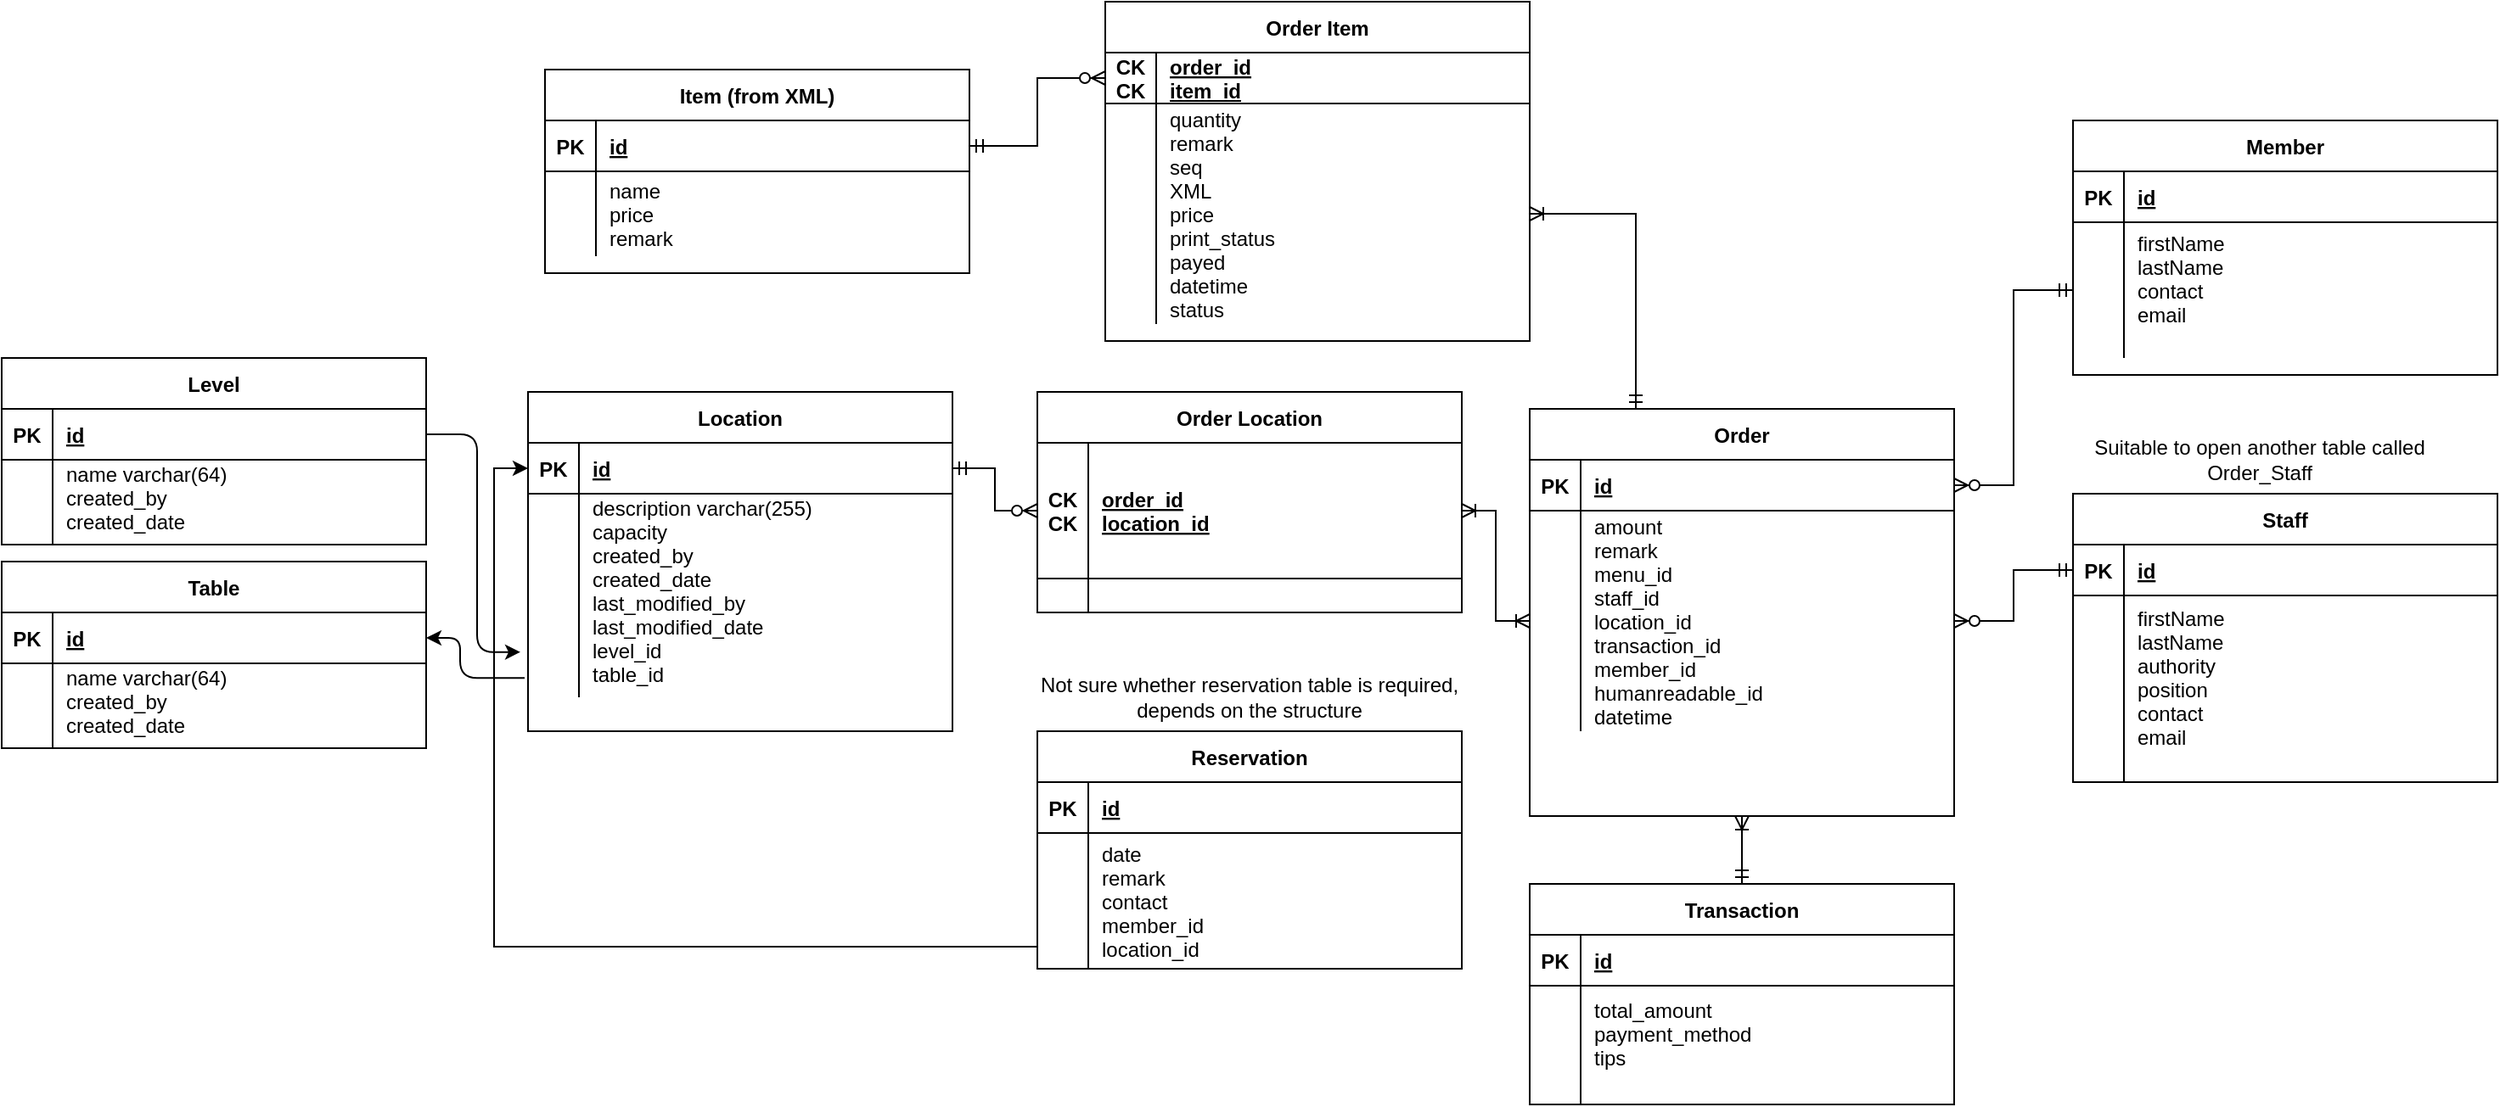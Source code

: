 <mxfile version="14.4.8" type="device"><diagram id="R2lEEEUBdFMjLlhIrx00" name="Page-1"><mxGraphModel dx="1888" dy="580" grid="1" gridSize="10" guides="1" tooltips="1" connect="1" arrows="1" fold="1" page="1" pageScale="1" pageWidth="850" pageHeight="1100" math="0" shadow="0" extFonts="Permanent Marker^https://fonts.googleapis.com/css?family=Permanent+Marker"><root><mxCell id="0"/><mxCell id="1" parent="0"/><mxCell id="RSEzDl8k53tWX5Zdih_l-1" value="Item (from XML)" style="shape=table;startSize=30;container=1;collapsible=1;childLayout=tableLayout;fixedRows=1;rowLines=0;fontStyle=1;align=center;resizeLast=1;" parent="1" vertex="1"><mxGeometry x="-180" y="450" width="250" height="120" as="geometry"><mxRectangle x="-180" y="450" width="60" height="30" as="alternateBounds"/></mxGeometry></mxCell><mxCell id="RSEzDl8k53tWX5Zdih_l-2" value="" style="shape=partialRectangle;collapsible=0;dropTarget=0;pointerEvents=0;fillColor=none;points=[[0,0.5],[1,0.5]];portConstraint=eastwest;top=0;left=0;right=0;bottom=1;" parent="RSEzDl8k53tWX5Zdih_l-1" vertex="1"><mxGeometry y="30" width="250" height="30" as="geometry"/></mxCell><mxCell id="RSEzDl8k53tWX5Zdih_l-3" value="PK" style="shape=partialRectangle;overflow=hidden;connectable=0;fillColor=none;top=0;left=0;bottom=0;right=0;fontStyle=1;" parent="RSEzDl8k53tWX5Zdih_l-2" vertex="1"><mxGeometry width="30" height="30" as="geometry"/></mxCell><mxCell id="RSEzDl8k53tWX5Zdih_l-4" value="id" style="shape=partialRectangle;overflow=hidden;connectable=0;fillColor=none;top=0;left=0;bottom=0;right=0;align=left;spacingLeft=6;fontStyle=5;" parent="RSEzDl8k53tWX5Zdih_l-2" vertex="1"><mxGeometry x="30" width="220" height="30" as="geometry"/></mxCell><mxCell id="RSEzDl8k53tWX5Zdih_l-5" value="" style="shape=partialRectangle;collapsible=0;dropTarget=0;pointerEvents=0;fillColor=none;points=[[0,0.5],[1,0.5]];portConstraint=eastwest;top=0;left=0;right=0;bottom=0;" parent="RSEzDl8k53tWX5Zdih_l-1" vertex="1"><mxGeometry y="60" width="250" height="50" as="geometry"/></mxCell><mxCell id="RSEzDl8k53tWX5Zdih_l-6" value="" style="shape=partialRectangle;overflow=hidden;connectable=0;fillColor=none;top=0;left=0;bottom=0;right=0;" parent="RSEzDl8k53tWX5Zdih_l-5" vertex="1"><mxGeometry width="30" height="50" as="geometry"/></mxCell><mxCell id="RSEzDl8k53tWX5Zdih_l-7" value="name&#10;price&#10;remark" style="shape=partialRectangle;overflow=hidden;connectable=0;fillColor=none;top=0;left=0;bottom=0;right=0;align=left;spacingLeft=6;" parent="RSEzDl8k53tWX5Zdih_l-5" vertex="1"><mxGeometry x="30" width="220" height="50" as="geometry"/></mxCell><mxCell id="HlltLAjZOtRWNNVsSoLk-1" style="edgeStyle=orthogonalEdgeStyle;rounded=0;orthogonalLoop=1;jettySize=auto;html=1;entryX=0;entryY=0.5;entryDx=0;entryDy=0;exitX=-0.001;exitY=0.838;exitDx=0;exitDy=0;exitPerimeter=0;" parent="1" source="RSEzDl8k53tWX5Zdih_l-12" target="RSEzDl8k53tWX5Zdih_l-23" edge="1"><mxGeometry relative="1" as="geometry"/></mxCell><mxCell id="RSEzDl8k53tWX5Zdih_l-8" value="Reservation" style="shape=table;startSize=30;container=1;collapsible=1;childLayout=tableLayout;fixedRows=1;rowLines=0;fontStyle=1;align=center;resizeLast=1;" parent="1" vertex="1"><mxGeometry x="110" y="840" width="250" height="140" as="geometry"/></mxCell><mxCell id="RSEzDl8k53tWX5Zdih_l-9" value="" style="shape=partialRectangle;collapsible=0;dropTarget=0;pointerEvents=0;fillColor=none;points=[[0,0.5],[1,0.5]];portConstraint=eastwest;top=0;left=0;right=0;bottom=1;" parent="RSEzDl8k53tWX5Zdih_l-8" vertex="1"><mxGeometry y="30" width="250" height="30" as="geometry"/></mxCell><mxCell id="RSEzDl8k53tWX5Zdih_l-10" value="PK" style="shape=partialRectangle;overflow=hidden;connectable=0;fillColor=none;top=0;left=0;bottom=0;right=0;fontStyle=1;" parent="RSEzDl8k53tWX5Zdih_l-9" vertex="1"><mxGeometry width="30" height="30" as="geometry"/></mxCell><mxCell id="RSEzDl8k53tWX5Zdih_l-11" value="id" style="shape=partialRectangle;overflow=hidden;connectable=0;fillColor=none;top=0;left=0;bottom=0;right=0;align=left;spacingLeft=6;fontStyle=5;" parent="RSEzDl8k53tWX5Zdih_l-9" vertex="1"><mxGeometry x="30" width="220" height="30" as="geometry"/></mxCell><mxCell id="RSEzDl8k53tWX5Zdih_l-12" value="" style="shape=partialRectangle;collapsible=0;dropTarget=0;pointerEvents=0;fillColor=none;points=[[0,0.5],[1,0.5]];portConstraint=eastwest;top=0;left=0;right=0;bottom=0;" parent="RSEzDl8k53tWX5Zdih_l-8" vertex="1"><mxGeometry y="60" width="250" height="80" as="geometry"/></mxCell><mxCell id="RSEzDl8k53tWX5Zdih_l-13" value="" style="shape=partialRectangle;overflow=hidden;connectable=0;fillColor=none;top=0;left=0;bottom=0;right=0;" parent="RSEzDl8k53tWX5Zdih_l-12" vertex="1"><mxGeometry width="30" height="80" as="geometry"/></mxCell><mxCell id="RSEzDl8k53tWX5Zdih_l-14" value="date&#10;remark&#10;contact&#10;member_id&#10;location_id" style="shape=partialRectangle;overflow=hidden;connectable=0;fillColor=none;top=0;left=0;bottom=0;right=0;align=left;spacingLeft=6;" parent="RSEzDl8k53tWX5Zdih_l-12" vertex="1"><mxGeometry x="30" width="220" height="80" as="geometry"/></mxCell><mxCell id="RSEzDl8k53tWX5Zdih_l-52" style="edgeStyle=orthogonalEdgeStyle;rounded=0;orthogonalLoop=1;jettySize=auto;html=1;exitX=0.5;exitY=1;exitDx=0;exitDy=0;startArrow=ERoneToMany;startFill=0;endArrow=ERmandOne;endFill=0;" parent="1" source="RSEzDl8k53tWX5Zdih_l-15" target="RSEzDl8k53tWX5Zdih_l-45" edge="1"><mxGeometry relative="1" as="geometry"/></mxCell><mxCell id="iZJXGegnG6QVUuhPTeWj-21" style="edgeStyle=orthogonalEdgeStyle;rounded=0;orthogonalLoop=1;jettySize=auto;html=1;exitX=0.25;exitY=0;exitDx=0;exitDy=0;startArrow=ERmandOne;startFill=0;endArrow=ERoneToMany;endFill=0;" parent="1" source="RSEzDl8k53tWX5Zdih_l-15" target="iZJXGegnG6QVUuhPTeWj-16" edge="1"><mxGeometry relative="1" as="geometry"/></mxCell><mxCell id="RSEzDl8k53tWX5Zdih_l-15" value="Order" style="shape=table;startSize=30;container=1;collapsible=1;childLayout=tableLayout;fixedRows=1;rowLines=0;fontStyle=1;align=center;resizeLast=1;" parent="1" vertex="1"><mxGeometry x="400" y="650" width="250" height="240" as="geometry"/></mxCell><mxCell id="RSEzDl8k53tWX5Zdih_l-16" value="" style="shape=partialRectangle;collapsible=0;dropTarget=0;pointerEvents=0;fillColor=none;points=[[0,0.5],[1,0.5]];portConstraint=eastwest;top=0;left=0;right=0;bottom=1;" parent="RSEzDl8k53tWX5Zdih_l-15" vertex="1"><mxGeometry y="30" width="250" height="30" as="geometry"/></mxCell><mxCell id="RSEzDl8k53tWX5Zdih_l-17" value="PK" style="shape=partialRectangle;overflow=hidden;connectable=0;fillColor=none;top=0;left=0;bottom=0;right=0;fontStyle=1;" parent="RSEzDl8k53tWX5Zdih_l-16" vertex="1"><mxGeometry width="30" height="30" as="geometry"/></mxCell><mxCell id="RSEzDl8k53tWX5Zdih_l-18" value="id" style="shape=partialRectangle;overflow=hidden;connectable=0;fillColor=none;top=0;left=0;bottom=0;right=0;align=left;spacingLeft=6;fontStyle=5;" parent="RSEzDl8k53tWX5Zdih_l-16" vertex="1"><mxGeometry x="30" width="220" height="30" as="geometry"/></mxCell><mxCell id="RSEzDl8k53tWX5Zdih_l-19" value="" style="shape=partialRectangle;collapsible=0;dropTarget=0;pointerEvents=0;fillColor=none;points=[[0,0.5],[1,0.5]];portConstraint=eastwest;top=0;left=0;right=0;bottom=0;" parent="RSEzDl8k53tWX5Zdih_l-15" vertex="1"><mxGeometry y="60" width="250" height="130" as="geometry"/></mxCell><mxCell id="RSEzDl8k53tWX5Zdih_l-20" value="" style="shape=partialRectangle;overflow=hidden;connectable=0;fillColor=none;top=0;left=0;bottom=0;right=0;" parent="RSEzDl8k53tWX5Zdih_l-19" vertex="1"><mxGeometry width="30" height="130" as="geometry"/></mxCell><mxCell id="RSEzDl8k53tWX5Zdih_l-21" value="amount&#10;remark&#10;menu_id&#10;staff_id&#10;location_id&#10;transaction_id&#10;member_id&#10;humanreadable_id&#10;datetime" style="shape=partialRectangle;overflow=hidden;connectable=0;fillColor=none;top=0;left=0;bottom=0;right=0;align=left;spacingLeft=6;" parent="RSEzDl8k53tWX5Zdih_l-19" vertex="1"><mxGeometry x="30" width="220" height="130" as="geometry"/></mxCell><mxCell id="RSEzDl8k53tWX5Zdih_l-22" value="Location" style="shape=table;startSize=30;container=1;collapsible=1;childLayout=tableLayout;fixedRows=1;rowLines=0;fontStyle=1;align=center;resizeLast=1;" parent="1" vertex="1"><mxGeometry x="-190" y="640" width="250" height="200" as="geometry"/></mxCell><mxCell id="RSEzDl8k53tWX5Zdih_l-23" value="" style="shape=partialRectangle;collapsible=0;dropTarget=0;pointerEvents=0;fillColor=none;points=[[0,0.5],[1,0.5]];portConstraint=eastwest;top=0;left=0;right=0;bottom=1;" parent="RSEzDl8k53tWX5Zdih_l-22" vertex="1"><mxGeometry y="30" width="250" height="30" as="geometry"/></mxCell><mxCell id="RSEzDl8k53tWX5Zdih_l-24" value="PK" style="shape=partialRectangle;overflow=hidden;connectable=0;fillColor=none;top=0;left=0;bottom=0;right=0;fontStyle=1;" parent="RSEzDl8k53tWX5Zdih_l-23" vertex="1"><mxGeometry width="30" height="30" as="geometry"/></mxCell><mxCell id="RSEzDl8k53tWX5Zdih_l-25" value="id" style="shape=partialRectangle;overflow=hidden;connectable=0;fillColor=none;top=0;left=0;bottom=0;right=0;align=left;spacingLeft=6;fontStyle=5;" parent="RSEzDl8k53tWX5Zdih_l-23" vertex="1"><mxGeometry x="30" width="220" height="30" as="geometry"/></mxCell><mxCell id="RSEzDl8k53tWX5Zdih_l-26" value="" style="shape=partialRectangle;collapsible=0;dropTarget=0;pointerEvents=0;fillColor=none;points=[[0,0.5],[1,0.5]];portConstraint=eastwest;top=0;left=0;right=0;bottom=0;" parent="RSEzDl8k53tWX5Zdih_l-22" vertex="1"><mxGeometry y="60" width="250" height="120" as="geometry"/></mxCell><mxCell id="RSEzDl8k53tWX5Zdih_l-27" value="" style="shape=partialRectangle;overflow=hidden;connectable=0;fillColor=none;top=0;left=0;bottom=0;right=0;" parent="RSEzDl8k53tWX5Zdih_l-26" vertex="1"><mxGeometry width="30" height="120" as="geometry"/></mxCell><mxCell id="RSEzDl8k53tWX5Zdih_l-28" value="description varchar(255) &#10;capacity&#10;created_by&#10;created_date&#10;last_modified_by&#10;last_modified_date&#10;level_id&#10;table_id&#10;&#10;" style="shape=partialRectangle;overflow=hidden;connectable=0;fillColor=none;top=0;left=0;bottom=0;right=0;align=left;spacingLeft=6;" parent="RSEzDl8k53tWX5Zdih_l-26" vertex="1"><mxGeometry x="30" width="220" height="120" as="geometry"/></mxCell><mxCell id="RSEzDl8k53tWX5Zdih_l-29" value="Member" style="shape=table;startSize=30;container=1;collapsible=1;childLayout=tableLayout;fixedRows=1;rowLines=0;fontStyle=1;align=center;resizeLast=1;" parent="1" vertex="1"><mxGeometry x="720" y="480" width="250" height="150" as="geometry"><mxRectangle x="110" y="480" width="60" height="30" as="alternateBounds"/></mxGeometry></mxCell><mxCell id="RSEzDl8k53tWX5Zdih_l-30" value="" style="shape=partialRectangle;collapsible=0;dropTarget=0;pointerEvents=0;fillColor=none;points=[[0,0.5],[1,0.5]];portConstraint=eastwest;top=0;left=0;right=0;bottom=1;" parent="RSEzDl8k53tWX5Zdih_l-29" vertex="1"><mxGeometry y="30" width="250" height="30" as="geometry"/></mxCell><mxCell id="RSEzDl8k53tWX5Zdih_l-31" value="PK" style="shape=partialRectangle;overflow=hidden;connectable=0;fillColor=none;top=0;left=0;bottom=0;right=0;fontStyle=1;" parent="RSEzDl8k53tWX5Zdih_l-30" vertex="1"><mxGeometry width="30" height="30" as="geometry"/></mxCell><mxCell id="RSEzDl8k53tWX5Zdih_l-32" value="id" style="shape=partialRectangle;overflow=hidden;connectable=0;fillColor=none;top=0;left=0;bottom=0;right=0;align=left;spacingLeft=6;fontStyle=5;" parent="RSEzDl8k53tWX5Zdih_l-30" vertex="1"><mxGeometry x="30" width="220" height="30" as="geometry"/></mxCell><mxCell id="RSEzDl8k53tWX5Zdih_l-33" value="" style="shape=partialRectangle;collapsible=0;dropTarget=0;pointerEvents=0;fillColor=none;points=[[0,0.5],[1,0.5]];portConstraint=eastwest;top=0;left=0;right=0;bottom=0;" parent="RSEzDl8k53tWX5Zdih_l-29" vertex="1"><mxGeometry y="60" width="250" height="80" as="geometry"/></mxCell><mxCell id="RSEzDl8k53tWX5Zdih_l-34" value="" style="shape=partialRectangle;overflow=hidden;connectable=0;fillColor=none;top=0;left=0;bottom=0;right=0;" parent="RSEzDl8k53tWX5Zdih_l-33" vertex="1"><mxGeometry width="30" height="80" as="geometry"/></mxCell><mxCell id="RSEzDl8k53tWX5Zdih_l-35" value="firstName&#10;lastName&#10;contact&#10;email&#10;" style="shape=partialRectangle;overflow=hidden;connectable=0;fillColor=none;top=0;left=0;bottom=0;right=0;align=left;spacingLeft=6;" parent="RSEzDl8k53tWX5Zdih_l-33" vertex="1"><mxGeometry x="30" width="220" height="80" as="geometry"/></mxCell><mxCell id="RSEzDl8k53tWX5Zdih_l-36" value="Staff" style="shape=table;startSize=30;container=1;collapsible=1;childLayout=tableLayout;fixedRows=1;rowLines=0;fontStyle=1;align=center;resizeLast=1;" parent="1" vertex="1"><mxGeometry x="720" y="700" width="250" height="170" as="geometry"><mxRectangle x="110" y="480" width="60" height="30" as="alternateBounds"/></mxGeometry></mxCell><mxCell id="RSEzDl8k53tWX5Zdih_l-37" value="" style="shape=partialRectangle;collapsible=0;dropTarget=0;pointerEvents=0;fillColor=none;points=[[0,0.5],[1,0.5]];portConstraint=eastwest;top=0;left=0;right=0;bottom=1;" parent="RSEzDl8k53tWX5Zdih_l-36" vertex="1"><mxGeometry y="30" width="250" height="30" as="geometry"/></mxCell><mxCell id="RSEzDl8k53tWX5Zdih_l-38" value="PK" style="shape=partialRectangle;overflow=hidden;connectable=0;fillColor=none;top=0;left=0;bottom=0;right=0;fontStyle=1;" parent="RSEzDl8k53tWX5Zdih_l-37" vertex="1"><mxGeometry width="30" height="30" as="geometry"/></mxCell><mxCell id="RSEzDl8k53tWX5Zdih_l-39" value="id" style="shape=partialRectangle;overflow=hidden;connectable=0;fillColor=none;top=0;left=0;bottom=0;right=0;align=left;spacingLeft=6;fontStyle=5;" parent="RSEzDl8k53tWX5Zdih_l-37" vertex="1"><mxGeometry x="30" width="220" height="30" as="geometry"/></mxCell><mxCell id="RSEzDl8k53tWX5Zdih_l-40" value="" style="shape=partialRectangle;collapsible=0;dropTarget=0;pointerEvents=0;fillColor=none;points=[[0,0.5],[1,0.5]];portConstraint=eastwest;top=0;left=0;right=0;bottom=0;" parent="RSEzDl8k53tWX5Zdih_l-36" vertex="1"><mxGeometry y="60" width="250" height="110" as="geometry"/></mxCell><mxCell id="RSEzDl8k53tWX5Zdih_l-41" value="" style="shape=partialRectangle;overflow=hidden;connectable=0;fillColor=none;top=0;left=0;bottom=0;right=0;" parent="RSEzDl8k53tWX5Zdih_l-40" vertex="1"><mxGeometry width="30" height="110" as="geometry"/></mxCell><mxCell id="RSEzDl8k53tWX5Zdih_l-42" value="firstName&#10;lastName&#10;authority&#10;position&#10;contact&#10;email&#10;" style="shape=partialRectangle;overflow=hidden;connectable=0;fillColor=none;top=0;left=0;bottom=0;right=0;align=left;spacingLeft=6;" parent="RSEzDl8k53tWX5Zdih_l-40" vertex="1"><mxGeometry x="30" width="220" height="110" as="geometry"/></mxCell><mxCell id="RSEzDl8k53tWX5Zdih_l-45" value="Transaction" style="shape=table;startSize=30;container=1;collapsible=1;childLayout=tableLayout;fixedRows=1;rowLines=0;fontStyle=1;align=center;resizeLast=1;" parent="1" vertex="1"><mxGeometry x="400" y="930" width="250" height="130" as="geometry"/></mxCell><mxCell id="RSEzDl8k53tWX5Zdih_l-46" value="" style="shape=partialRectangle;collapsible=0;dropTarget=0;pointerEvents=0;fillColor=none;points=[[0,0.5],[1,0.5]];portConstraint=eastwest;top=0;left=0;right=0;bottom=1;" parent="RSEzDl8k53tWX5Zdih_l-45" vertex="1"><mxGeometry y="30" width="250" height="30" as="geometry"/></mxCell><mxCell id="RSEzDl8k53tWX5Zdih_l-47" value="PK" style="shape=partialRectangle;overflow=hidden;connectable=0;fillColor=none;top=0;left=0;bottom=0;right=0;fontStyle=1;" parent="RSEzDl8k53tWX5Zdih_l-46" vertex="1"><mxGeometry width="30" height="30" as="geometry"/></mxCell><mxCell id="RSEzDl8k53tWX5Zdih_l-48" value="id" style="shape=partialRectangle;overflow=hidden;connectable=0;fillColor=none;top=0;left=0;bottom=0;right=0;align=left;spacingLeft=6;fontStyle=5;" parent="RSEzDl8k53tWX5Zdih_l-46" vertex="1"><mxGeometry x="30" width="220" height="30" as="geometry"/></mxCell><mxCell id="RSEzDl8k53tWX5Zdih_l-49" value="" style="shape=partialRectangle;collapsible=0;dropTarget=0;pointerEvents=0;fillColor=none;points=[[0,0.5],[1,0.5]];portConstraint=eastwest;top=0;left=0;right=0;bottom=0;" parent="RSEzDl8k53tWX5Zdih_l-45" vertex="1"><mxGeometry y="60" width="250" height="70" as="geometry"/></mxCell><mxCell id="RSEzDl8k53tWX5Zdih_l-50" value="" style="shape=partialRectangle;overflow=hidden;connectable=0;fillColor=none;top=0;left=0;bottom=0;right=0;" parent="RSEzDl8k53tWX5Zdih_l-49" vertex="1"><mxGeometry width="30" height="70" as="geometry"/></mxCell><mxCell id="RSEzDl8k53tWX5Zdih_l-51" value="total_amount&#10;payment_method&#10;tips&#10;" style="shape=partialRectangle;overflow=hidden;connectable=0;fillColor=none;top=0;left=0;bottom=0;right=0;align=left;spacingLeft=6;" parent="RSEzDl8k53tWX5Zdih_l-49" vertex="1"><mxGeometry x="30" width="220" height="70" as="geometry"/></mxCell><mxCell id="iZJXGegnG6QVUuhPTeWj-4" value="Order Location" style="shape=table;startSize=30;container=1;collapsible=1;childLayout=tableLayout;fixedRows=1;rowLines=0;fontStyle=1;align=center;resizeLast=1;" parent="1" vertex="1"><mxGeometry x="110" y="640" width="250" height="130" as="geometry"/></mxCell><mxCell id="iZJXGegnG6QVUuhPTeWj-5" value="" style="shape=partialRectangle;collapsible=0;dropTarget=0;pointerEvents=0;fillColor=none;points=[[0,0.5],[1,0.5]];portConstraint=eastwest;top=0;left=0;right=0;bottom=1;" parent="iZJXGegnG6QVUuhPTeWj-4" vertex="1"><mxGeometry y="30" width="250" height="80" as="geometry"/></mxCell><mxCell id="iZJXGegnG6QVUuhPTeWj-6" value="CK&#10;CK" style="shape=partialRectangle;overflow=hidden;connectable=0;fillColor=none;top=0;left=0;bottom=0;right=0;fontStyle=1;" parent="iZJXGegnG6QVUuhPTeWj-5" vertex="1"><mxGeometry width="30" height="80" as="geometry"/></mxCell><mxCell id="iZJXGegnG6QVUuhPTeWj-7" value="order_id&#10;location_id" style="shape=partialRectangle;overflow=hidden;connectable=0;fillColor=none;top=0;left=0;bottom=0;right=0;align=left;spacingLeft=6;fontStyle=5;" parent="iZJXGegnG6QVUuhPTeWj-5" vertex="1"><mxGeometry x="30" width="220" height="80" as="geometry"/></mxCell><mxCell id="iZJXGegnG6QVUuhPTeWj-8" value="" style="shape=partialRectangle;collapsible=0;dropTarget=0;pointerEvents=0;fillColor=none;points=[[0,0.5],[1,0.5]];portConstraint=eastwest;top=0;left=0;right=0;bottom=0;" parent="iZJXGegnG6QVUuhPTeWj-4" vertex="1"><mxGeometry y="110" width="250" height="20" as="geometry"/></mxCell><mxCell id="iZJXGegnG6QVUuhPTeWj-9" value="" style="shape=partialRectangle;overflow=hidden;connectable=0;fillColor=none;top=0;left=0;bottom=0;right=0;" parent="iZJXGegnG6QVUuhPTeWj-8" vertex="1"><mxGeometry width="30" height="20" as="geometry"/></mxCell><mxCell id="iZJXGegnG6QVUuhPTeWj-10" value="" style="shape=partialRectangle;overflow=hidden;connectable=0;fillColor=none;top=0;left=0;bottom=0;right=0;align=left;spacingLeft=6;" parent="iZJXGegnG6QVUuhPTeWj-8" vertex="1"><mxGeometry x="30" width="220" height="20" as="geometry"/></mxCell><mxCell id="iZJXGegnG6QVUuhPTeWj-12" value="Order Item" style="shape=table;startSize=30;container=1;collapsible=1;childLayout=tableLayout;fixedRows=1;rowLines=0;fontStyle=1;align=center;resizeLast=1;" parent="1" vertex="1"><mxGeometry x="150" y="410" width="250" height="200" as="geometry"><mxRectangle x="110" y="480" width="60" height="30" as="alternateBounds"/></mxGeometry></mxCell><mxCell id="iZJXGegnG6QVUuhPTeWj-13" value="" style="shape=partialRectangle;collapsible=0;dropTarget=0;pointerEvents=0;fillColor=none;points=[[0,0.5],[1,0.5]];portConstraint=eastwest;top=0;left=0;right=0;bottom=1;" parent="iZJXGegnG6QVUuhPTeWj-12" vertex="1"><mxGeometry y="30" width="250" height="30" as="geometry"/></mxCell><mxCell id="iZJXGegnG6QVUuhPTeWj-14" value="CK&#10;CK" style="shape=partialRectangle;overflow=hidden;connectable=0;fillColor=none;top=0;left=0;bottom=0;right=0;fontStyle=1;" parent="iZJXGegnG6QVUuhPTeWj-13" vertex="1"><mxGeometry width="30" height="30" as="geometry"/></mxCell><mxCell id="iZJXGegnG6QVUuhPTeWj-15" value="order_id&#10;item_id" style="shape=partialRectangle;overflow=hidden;connectable=0;fillColor=none;top=0;left=0;bottom=0;right=0;align=left;spacingLeft=6;fontStyle=5;" parent="iZJXGegnG6QVUuhPTeWj-13" vertex="1"><mxGeometry x="30" width="220" height="30" as="geometry"/></mxCell><mxCell id="iZJXGegnG6QVUuhPTeWj-16" value="" style="shape=partialRectangle;collapsible=0;dropTarget=0;pointerEvents=0;fillColor=none;points=[[0,0.5],[1,0.5]];portConstraint=eastwest;top=0;left=0;right=0;bottom=0;" parent="iZJXGegnG6QVUuhPTeWj-12" vertex="1"><mxGeometry y="60" width="250" height="130" as="geometry"/></mxCell><mxCell id="iZJXGegnG6QVUuhPTeWj-17" value="" style="shape=partialRectangle;overflow=hidden;connectable=0;fillColor=none;top=0;left=0;bottom=0;right=0;" parent="iZJXGegnG6QVUuhPTeWj-16" vertex="1"><mxGeometry width="30" height="130" as="geometry"/></mxCell><mxCell id="iZJXGegnG6QVUuhPTeWj-18" value="quantity&#10;remark&#10;seq&#10;XML&#10;price&#10;print_status&#10;payed&#10;datetime&#10;status" style="shape=partialRectangle;overflow=hidden;connectable=0;fillColor=none;top=0;left=0;bottom=0;right=0;align=left;spacingLeft=6;" parent="iZJXGegnG6QVUuhPTeWj-16" vertex="1"><mxGeometry x="30" width="220" height="130" as="geometry"/></mxCell><mxCell id="iZJXGegnG6QVUuhPTeWj-19" style="edgeStyle=orthogonalEdgeStyle;rounded=0;orthogonalLoop=1;jettySize=auto;html=1;exitX=0;exitY=0.5;exitDx=0;exitDy=0;entryX=1;entryY=0.5;entryDx=0;entryDy=0;startArrow=ERmandOne;startFill=0;endArrow=ERzeroToMany;endFill=1;" parent="1" source="RSEzDl8k53tWX5Zdih_l-33" target="RSEzDl8k53tWX5Zdih_l-16" edge="1"><mxGeometry relative="1" as="geometry"/></mxCell><mxCell id="iZJXGegnG6QVUuhPTeWj-20" style="edgeStyle=orthogonalEdgeStyle;rounded=0;orthogonalLoop=1;jettySize=auto;html=1;exitX=0;exitY=0.5;exitDx=0;exitDy=0;entryX=1;entryY=0.5;entryDx=0;entryDy=0;startArrow=ERmandOne;startFill=0;endArrow=ERzeroToMany;endFill=1;" parent="1" source="RSEzDl8k53tWX5Zdih_l-37" target="RSEzDl8k53tWX5Zdih_l-19" edge="1"><mxGeometry relative="1" as="geometry"/></mxCell><mxCell id="iZJXGegnG6QVUuhPTeWj-22" style="edgeStyle=orthogonalEdgeStyle;rounded=0;orthogonalLoop=1;jettySize=auto;html=1;exitX=0;exitY=0.5;exitDx=0;exitDy=0;entryX=1;entryY=0.5;entryDx=0;entryDy=0;startArrow=ERoneToMany;startFill=0;endArrow=ERoneToMany;endFill=0;" parent="1" source="RSEzDl8k53tWX5Zdih_l-19" target="iZJXGegnG6QVUuhPTeWj-5" edge="1"><mxGeometry relative="1" as="geometry"/></mxCell><mxCell id="iZJXGegnG6QVUuhPTeWj-23" style="edgeStyle=orthogonalEdgeStyle;rounded=0;orthogonalLoop=1;jettySize=auto;html=1;exitX=0;exitY=0.5;exitDx=0;exitDy=0;entryX=1;entryY=0.5;entryDx=0;entryDy=0;startArrow=ERzeroToMany;startFill=1;endArrow=ERmandOne;endFill=0;" parent="1" source="iZJXGegnG6QVUuhPTeWj-5" target="RSEzDl8k53tWX5Zdih_l-23" edge="1"><mxGeometry relative="1" as="geometry"/></mxCell><mxCell id="iZJXGegnG6QVUuhPTeWj-24" style="edgeStyle=orthogonalEdgeStyle;rounded=0;orthogonalLoop=1;jettySize=auto;html=1;exitX=0;exitY=0.5;exitDx=0;exitDy=0;entryX=1;entryY=0.5;entryDx=0;entryDy=0;startArrow=ERzeroToMany;startFill=1;endArrow=ERmandOne;endFill=0;" parent="1" source="iZJXGegnG6QVUuhPTeWj-13" target="RSEzDl8k53tWX5Zdih_l-2" edge="1"><mxGeometry relative="1" as="geometry"/></mxCell><mxCell id="hkaYAvBKCkGp0BGR0yfl-1" value="Suitable to open another table called Order_Staff" style="text;html=1;strokeColor=none;fillColor=none;align=center;verticalAlign=middle;whiteSpace=wrap;rounded=0;" parent="1" vertex="1"><mxGeometry x="720" y="670" width="220" height="20" as="geometry"/></mxCell><mxCell id="hkaYAvBKCkGp0BGR0yfl-2" value="Not sure whether reservation table is required, depends on the structure" style="text;html=1;strokeColor=none;fillColor=none;align=center;verticalAlign=middle;whiteSpace=wrap;rounded=0;" parent="1" vertex="1"><mxGeometry x="110" y="810" width="250" height="20" as="geometry"/></mxCell><mxCell id="SKprTPV6kUlj_s7P4Jgs-1" value="Level" style="shape=table;startSize=30;container=1;collapsible=1;childLayout=tableLayout;fixedRows=1;rowLines=0;fontStyle=1;align=center;resizeLast=1;" vertex="1" parent="1"><mxGeometry x="-500" y="620" width="250" height="110" as="geometry"/></mxCell><mxCell id="SKprTPV6kUlj_s7P4Jgs-2" value="" style="shape=partialRectangle;collapsible=0;dropTarget=0;pointerEvents=0;fillColor=none;points=[[0,0.5],[1,0.5]];portConstraint=eastwest;top=0;left=0;right=0;bottom=1;" vertex="1" parent="SKprTPV6kUlj_s7P4Jgs-1"><mxGeometry y="30" width="250" height="30" as="geometry"/></mxCell><mxCell id="SKprTPV6kUlj_s7P4Jgs-3" value="PK" style="shape=partialRectangle;overflow=hidden;connectable=0;fillColor=none;top=0;left=0;bottom=0;right=0;fontStyle=1;" vertex="1" parent="SKprTPV6kUlj_s7P4Jgs-2"><mxGeometry width="30" height="30" as="geometry"/></mxCell><mxCell id="SKprTPV6kUlj_s7P4Jgs-4" value="id" style="shape=partialRectangle;overflow=hidden;connectable=0;fillColor=none;top=0;left=0;bottom=0;right=0;align=left;spacingLeft=6;fontStyle=5;" vertex="1" parent="SKprTPV6kUlj_s7P4Jgs-2"><mxGeometry x="30" width="220" height="30" as="geometry"/></mxCell><mxCell id="SKprTPV6kUlj_s7P4Jgs-5" value="" style="shape=partialRectangle;collapsible=0;dropTarget=0;pointerEvents=0;fillColor=none;points=[[0,0.5],[1,0.5]];portConstraint=eastwest;top=0;left=0;right=0;bottom=0;" vertex="1" parent="SKprTPV6kUlj_s7P4Jgs-1"><mxGeometry y="60" width="250" height="50" as="geometry"/></mxCell><mxCell id="SKprTPV6kUlj_s7P4Jgs-6" value="" style="shape=partialRectangle;overflow=hidden;connectable=0;fillColor=none;top=0;left=0;bottom=0;right=0;" vertex="1" parent="SKprTPV6kUlj_s7P4Jgs-5"><mxGeometry width="30" height="50" as="geometry"/></mxCell><mxCell id="SKprTPV6kUlj_s7P4Jgs-7" value="name varchar(64) &#10;created_by&#10;created_date&#10;&#10;" style="shape=partialRectangle;overflow=hidden;connectable=0;fillColor=none;top=0;left=0;bottom=0;right=0;align=left;spacingLeft=6;" vertex="1" parent="SKprTPV6kUlj_s7P4Jgs-5"><mxGeometry x="30" width="220" height="50" as="geometry"/></mxCell><mxCell id="SKprTPV6kUlj_s7P4Jgs-8" value="Table" style="shape=table;startSize=30;container=1;collapsible=1;childLayout=tableLayout;fixedRows=1;rowLines=0;fontStyle=1;align=center;resizeLast=1;" vertex="1" parent="1"><mxGeometry x="-500" y="740" width="250" height="110" as="geometry"/></mxCell><mxCell id="SKprTPV6kUlj_s7P4Jgs-9" value="" style="shape=partialRectangle;collapsible=0;dropTarget=0;pointerEvents=0;fillColor=none;points=[[0,0.5],[1,0.5]];portConstraint=eastwest;top=0;left=0;right=0;bottom=1;" vertex="1" parent="SKprTPV6kUlj_s7P4Jgs-8"><mxGeometry y="30" width="250" height="30" as="geometry"/></mxCell><mxCell id="SKprTPV6kUlj_s7P4Jgs-10" value="PK" style="shape=partialRectangle;overflow=hidden;connectable=0;fillColor=none;top=0;left=0;bottom=0;right=0;fontStyle=1;" vertex="1" parent="SKprTPV6kUlj_s7P4Jgs-9"><mxGeometry width="30" height="30" as="geometry"/></mxCell><mxCell id="SKprTPV6kUlj_s7P4Jgs-11" value="id" style="shape=partialRectangle;overflow=hidden;connectable=0;fillColor=none;top=0;left=0;bottom=0;right=0;align=left;spacingLeft=6;fontStyle=5;" vertex="1" parent="SKprTPV6kUlj_s7P4Jgs-9"><mxGeometry x="30" width="220" height="30" as="geometry"/></mxCell><mxCell id="SKprTPV6kUlj_s7P4Jgs-12" value="" style="shape=partialRectangle;collapsible=0;dropTarget=0;pointerEvents=0;fillColor=none;points=[[0,0.5],[1,0.5]];portConstraint=eastwest;top=0;left=0;right=0;bottom=0;" vertex="1" parent="SKprTPV6kUlj_s7P4Jgs-8"><mxGeometry y="60" width="250" height="50" as="geometry"/></mxCell><mxCell id="SKprTPV6kUlj_s7P4Jgs-13" value="" style="shape=partialRectangle;overflow=hidden;connectable=0;fillColor=none;top=0;left=0;bottom=0;right=0;" vertex="1" parent="SKprTPV6kUlj_s7P4Jgs-12"><mxGeometry width="30" height="50" as="geometry"/></mxCell><mxCell id="SKprTPV6kUlj_s7P4Jgs-14" value="name varchar(64) &#10;created_by&#10;created_date&#10;&#10;" style="shape=partialRectangle;overflow=hidden;connectable=0;fillColor=none;top=0;left=0;bottom=0;right=0;align=left;spacingLeft=6;" vertex="1" parent="SKprTPV6kUlj_s7P4Jgs-12"><mxGeometry x="30" width="220" height="50" as="geometry"/></mxCell><mxCell id="SKprTPV6kUlj_s7P4Jgs-17" style="edgeStyle=orthogonalEdgeStyle;rounded=1;orthogonalLoop=1;jettySize=auto;html=1;entryX=1;entryY=0.5;entryDx=0;entryDy=0;exitX=-0.008;exitY=0.905;exitDx=0;exitDy=0;exitPerimeter=0;" edge="1" parent="1" source="RSEzDl8k53tWX5Zdih_l-26" target="SKprTPV6kUlj_s7P4Jgs-9"><mxGeometry relative="1" as="geometry"><mxPoint x="-220" y="785" as="sourcePoint"/><Array as="points"><mxPoint x="-230" y="809"/><mxPoint x="-230" y="785"/></Array></mxGeometry></mxCell><mxCell id="SKprTPV6kUlj_s7P4Jgs-20" style="rounded=1;orthogonalLoop=1;jettySize=auto;html=1;exitX=1;exitY=0.5;exitDx=0;exitDy=0;entryX=-0.018;entryY=0.778;entryDx=0;entryDy=0;entryPerimeter=0;edgeStyle=orthogonalEdgeStyle;" edge="1" parent="1" source="SKprTPV6kUlj_s7P4Jgs-2" target="RSEzDl8k53tWX5Zdih_l-26"><mxGeometry relative="1" as="geometry"/></mxCell></root></mxGraphModel></diagram></mxfile>